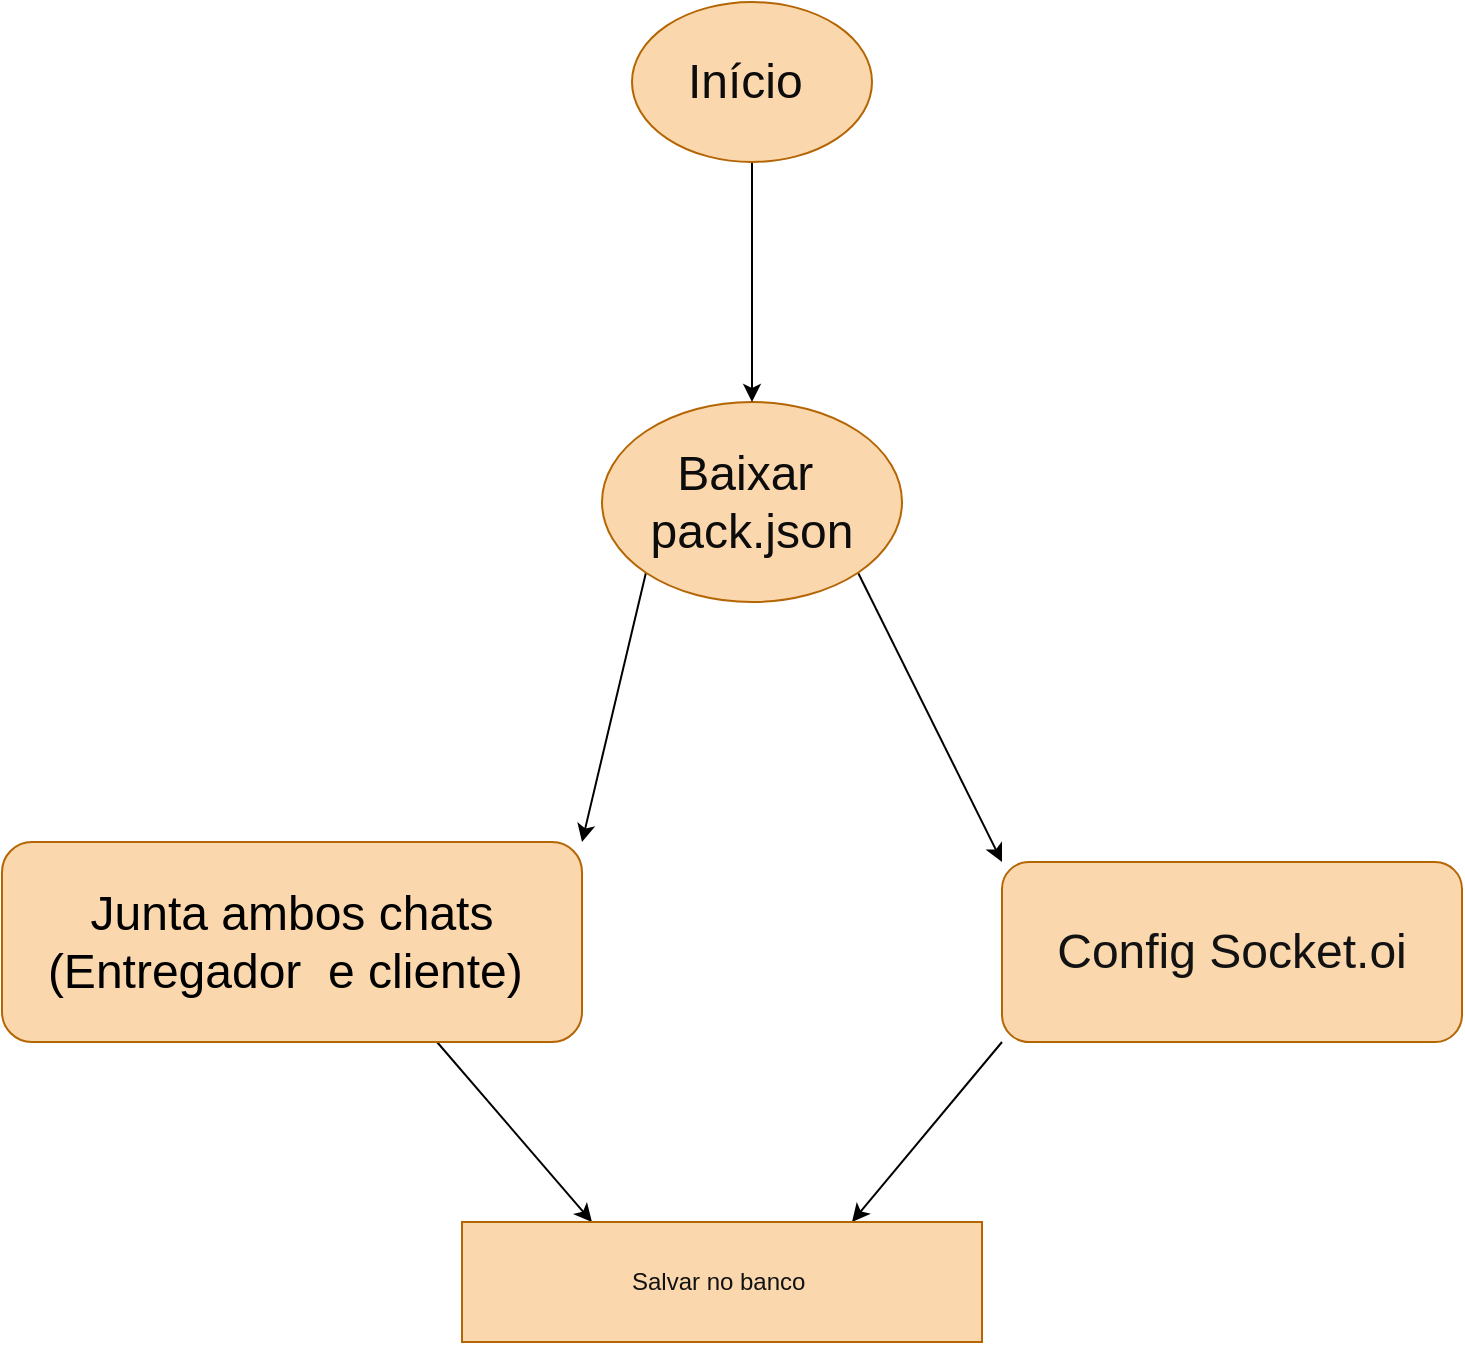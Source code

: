 <mxfile>
    <diagram id="0X041AxEWFSjHJA7dF0B" name="Page-1">
        <mxGraphModel dx="1174" dy="792" grid="1" gridSize="10" guides="1" tooltips="1" connect="1" arrows="1" fold="1" page="1" pageScale="1" pageWidth="3300" pageHeight="4681" math="0" shadow="0">
            <root>
                <mxCell id="0"/>
                <mxCell id="1" parent="0"/>
                <mxCell id="6" style="edgeStyle=none;html=1;exitX=0;exitY=1;exitDx=0;exitDy=0;entryX=1;entryY=0;entryDx=0;entryDy=0;fontColor=#000000;" parent="1" source="3" target="4" edge="1">
                    <mxGeometry relative="1" as="geometry"/>
                </mxCell>
                <mxCell id="7" style="edgeStyle=none;html=1;exitX=1;exitY=1;exitDx=0;exitDy=0;entryX=0;entryY=0;entryDx=0;entryDy=0;fontColor=#000000;" parent="1" source="3" target="5" edge="1">
                    <mxGeometry relative="1" as="geometry"/>
                </mxCell>
                <mxCell id="3" value="&lt;font color=&quot;#0d0c0c&quot;&gt;Baixar&amp;nbsp;&lt;br&gt;pack.json&lt;br&gt;&lt;/font&gt;" style="ellipse;whiteSpace=wrap;html=1;fontSize=24;fillColor=#fad7ac;strokeColor=#b46504;" parent="1" vertex="1">
                    <mxGeometry x="1100" y="270" width="150" height="100" as="geometry"/>
                </mxCell>
                <mxCell id="14" style="edgeStyle=none;html=1;exitX=0.75;exitY=1;exitDx=0;exitDy=0;entryX=0.25;entryY=0;entryDx=0;entryDy=0;fontColor=#121212;" edge="1" parent="1" source="4" target="12">
                    <mxGeometry relative="1" as="geometry"/>
                </mxCell>
                <mxCell id="4" value="&lt;font color=&quot;#000000&quot;&gt;Junta ambos chats&lt;br&gt;(Entregador&amp;nbsp; e cliente)&amp;nbsp;&lt;/font&gt;" style="rounded=1;whiteSpace=wrap;html=1;fontSize=24;fillColor=#fad7ac;strokeColor=#b46504;" parent="1" vertex="1">
                    <mxGeometry x="800" y="490" width="290" height="100" as="geometry"/>
                </mxCell>
                <mxCell id="13" style="edgeStyle=none;html=1;exitX=0;exitY=1;exitDx=0;exitDy=0;entryX=0.75;entryY=0;entryDx=0;entryDy=0;fontColor=#121212;" edge="1" parent="1" source="5" target="12">
                    <mxGeometry relative="1" as="geometry"/>
                </mxCell>
                <mxCell id="5" value="&lt;font color=&quot;#121212&quot;&gt;Config Socket.oi&lt;/font&gt;" style="rounded=1;whiteSpace=wrap;html=1;fontSize=24;fillColor=#fad7ac;strokeColor=#b46504;" parent="1" vertex="1">
                    <mxGeometry x="1300" y="500" width="230" height="90" as="geometry"/>
                </mxCell>
                <mxCell id="11" style="edgeStyle=none;html=1;exitX=0.5;exitY=1;exitDx=0;exitDy=0;entryX=0.5;entryY=0;entryDx=0;entryDy=0;fontColor=#000000;" parent="1" source="9" target="3" edge="1">
                    <mxGeometry relative="1" as="geometry"/>
                </mxCell>
                <mxCell id="9" value="&lt;font color=&quot;#0d0c0c&quot;&gt;Início&amp;nbsp;&lt;/font&gt;" style="ellipse;whiteSpace=wrap;html=1;fontSize=24;fillColor=#fad7ac;strokeColor=#b46504;" parent="1" vertex="1">
                    <mxGeometry x="1115" y="70" width="120" height="80" as="geometry"/>
                </mxCell>
                <mxCell id="12" value="&lt;font color=&quot;#121212&quot;&gt;Salvar no banco&amp;nbsp;&lt;/font&gt;" style="rounded=0;whiteSpace=wrap;html=1;fillColor=#fad7ac;strokeColor=#b46504;" vertex="1" parent="1">
                    <mxGeometry x="1030" y="680" width="260" height="60" as="geometry"/>
                </mxCell>
            </root>
        </mxGraphModel>
    </diagram>
</mxfile>